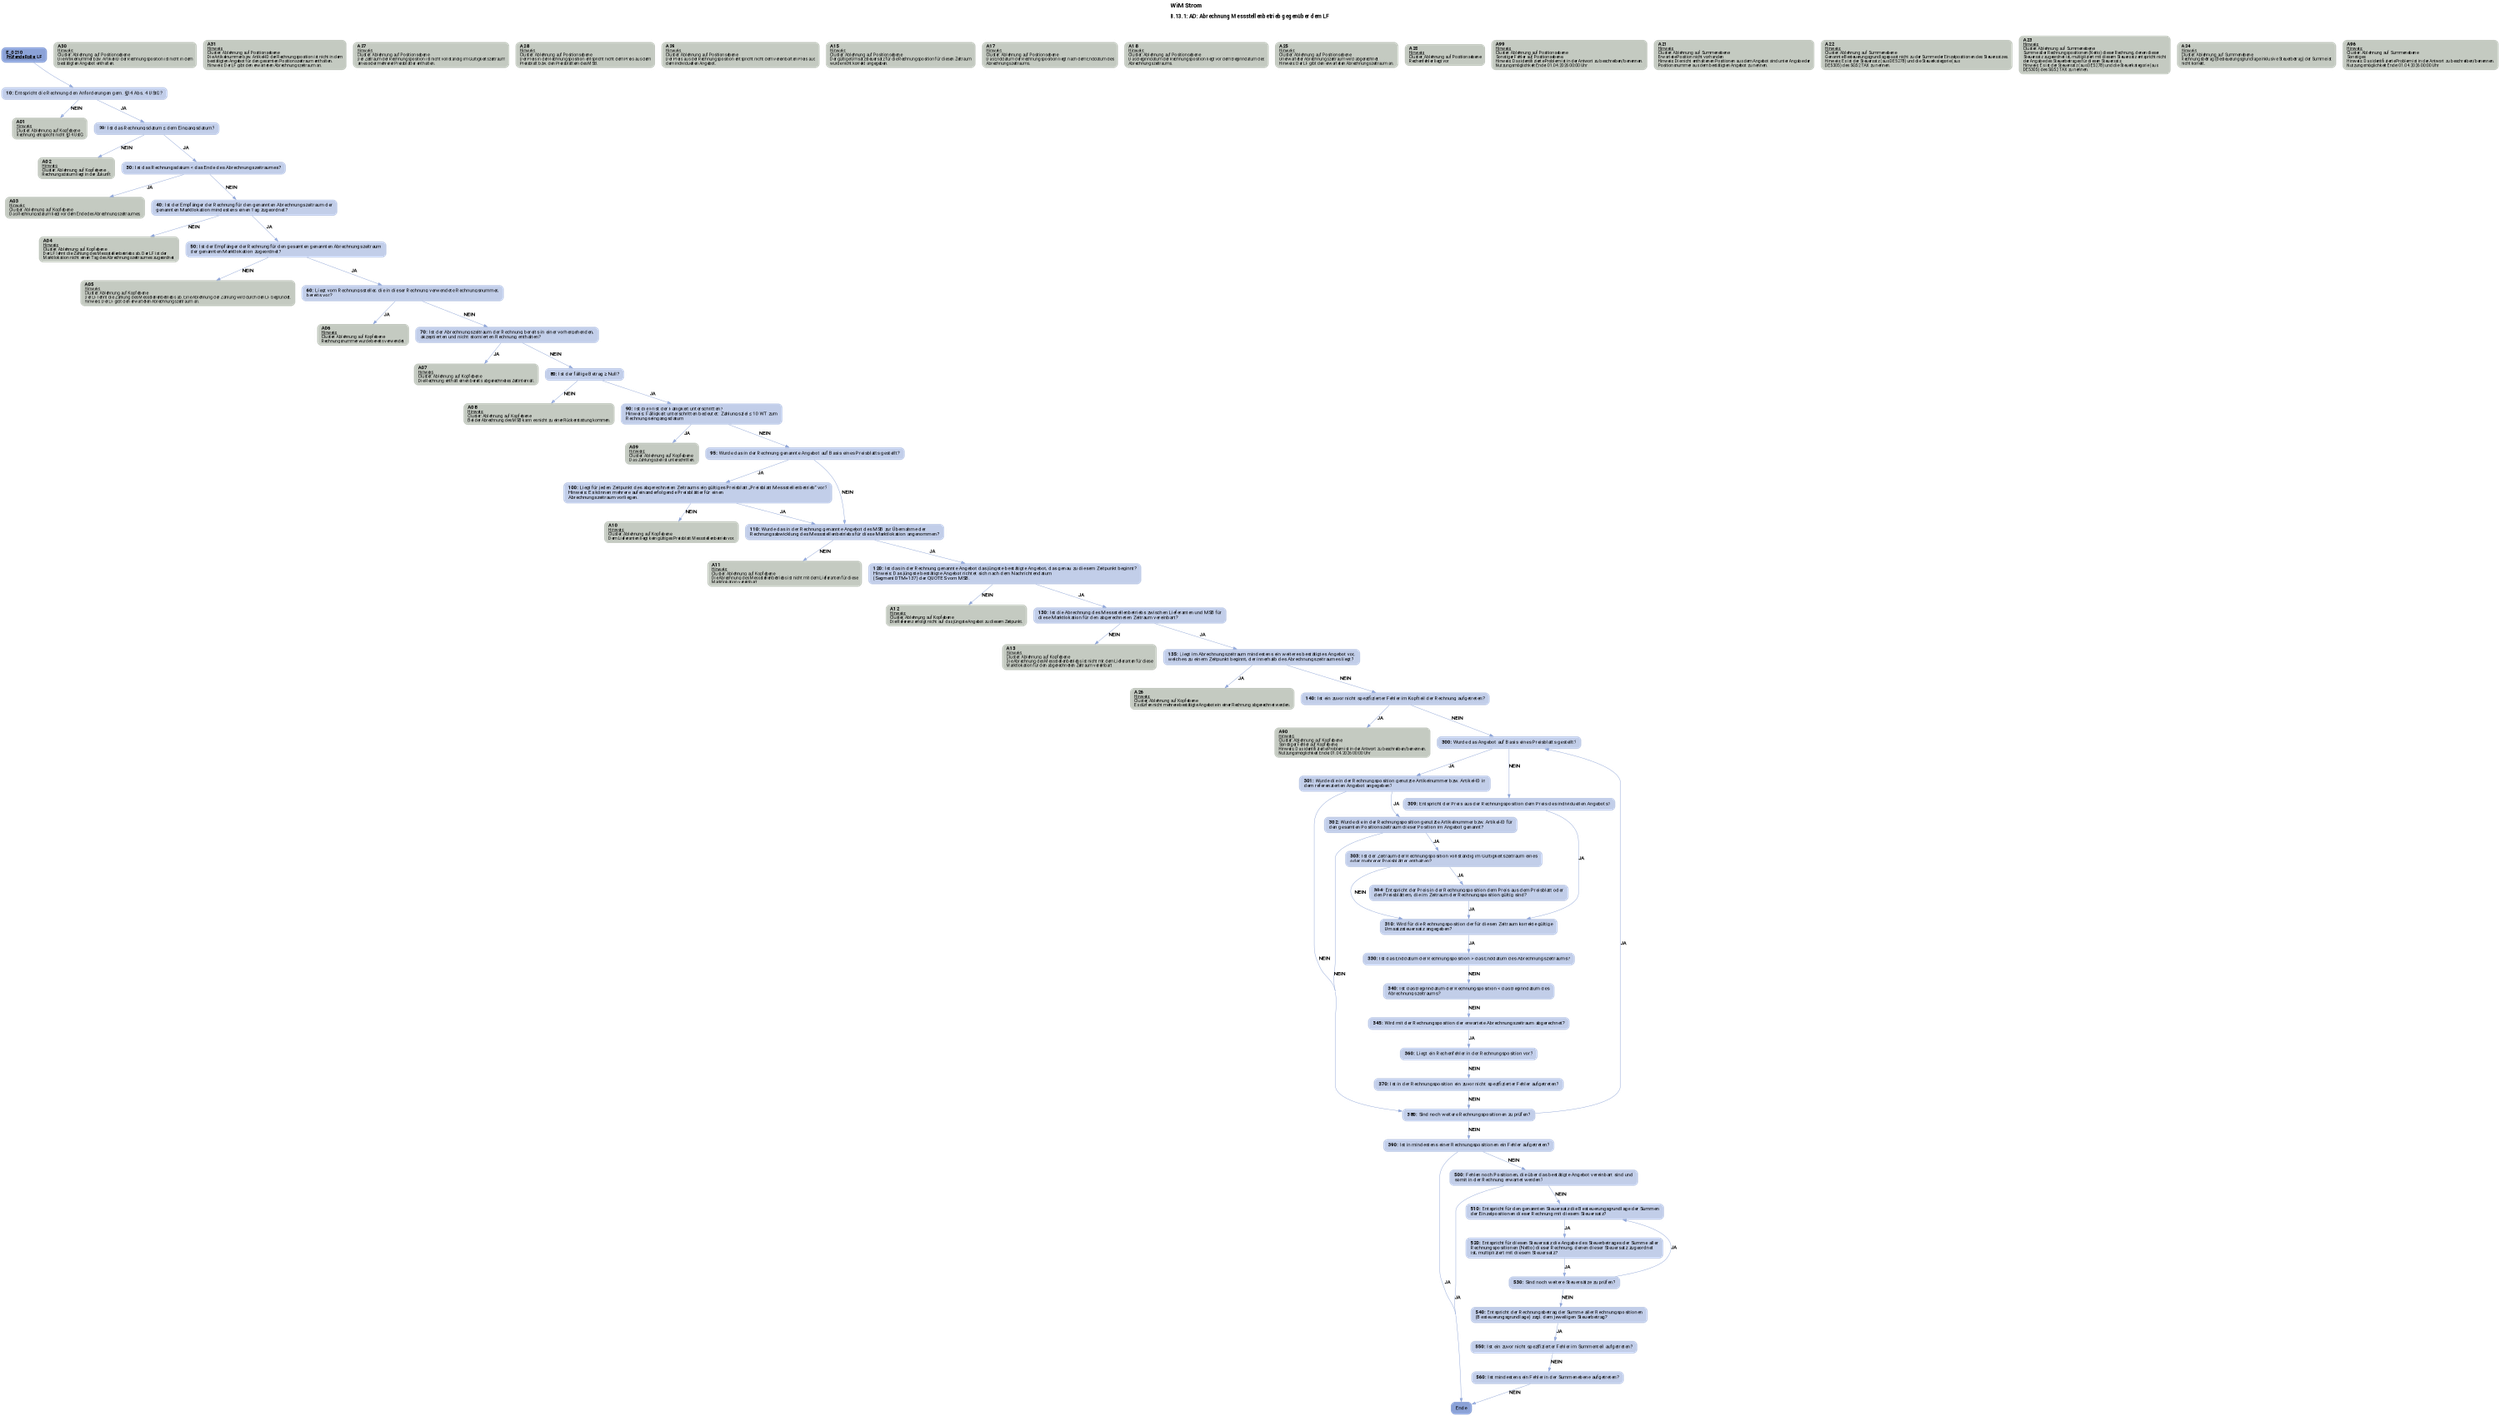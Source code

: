 digraph D {
    labelloc="t";
    label=<<B><FONT POINT-SIZE="18">WiM Strom</FONT></B><BR align="left"/><BR/><B><FONT POINT-SIZE="16">8.13.1: AD: Abrechnung Messstellenbetrieb gegenüber dem LF</FONT></B><BR align="left"/><BR/><BR/><BR/>>;
    ratio="compress";
    concentrate=true;
    pack=true;
    rankdir=TB;
    packmode="array";
    size="20,20";
    "Start" [margin="0.2,0.12", shape=box, style="filled,rounded", penwidth=0.0, fillcolor="#8ba2d7", label=<<B>E_0210</B><BR align="left"/><FONT point-size="12"><B><U>Prüfende Rolle:</U> LF</B></FONT><BR align="center"/>>, fontname="Roboto, sans-serif"];
    "10" [margin="0.2,0.12", shape=box, style="filled,rounded", penwidth=0.0, fillcolor="#c2cee9", label=<<B>10: </B>Entspricht die Rechnung den Anforderungen gem. §14 Abs. 4 UStG?<BR align="left"/>>, fontname="Roboto, sans-serif"];
    "A01" [margin="0.17,0.08", shape=box, style="filled,rounded", penwidth=0.0, fillcolor="#c4cac1", label=<<B>A01</B><BR align="left"/><FONT point-size="12"><U>Hinweis:</U><BR align="left"/>Cluster: Ablehnung auf Kopfebene<BR align="left"/>Rechnung entspricht nicht §14 UstG<BR align="left"/></FONT>>, fontname="Roboto, sans-serif"];
    "20" [margin="0.2,0.12", shape=box, style="filled,rounded", penwidth=0.0, fillcolor="#c2cee9", label=<<B>20: </B>Ist das Rechnungsdatum ≤ dem Eingangsdatum?<BR align="left"/>>, fontname="Roboto, sans-serif"];
    "A02" [margin="0.17,0.08", shape=box, style="filled,rounded", penwidth=0.0, fillcolor="#c4cac1", label=<<B>A02</B><BR align="left"/><FONT point-size="12"><U>Hinweis:</U><BR align="left"/>Cluster: Ablehnung auf Kopfebene<BR align="left"/>Rechnungsdatum liegt in der Zukunft<BR align="left"/></FONT>>, fontname="Roboto, sans-serif"];
    "30" [margin="0.2,0.12", shape=box, style="filled,rounded", penwidth=0.0, fillcolor="#c2cee9", label=<<B>30: </B>Ist das Rechnungsdatum &lt; das Ende des Abrechnungszeitraumes?<BR align="left"/>>, fontname="Roboto, sans-serif"];
    "A03" [margin="0.17,0.08", shape=box, style="filled,rounded", penwidth=0.0, fillcolor="#c4cac1", label=<<B>A03</B><BR align="left"/><FONT point-size="12"><U>Hinweis:</U><BR align="left"/>Cluster: Ablehnung auf Kopfebene<BR align="left"/>Das Rechnungsdatum liegt vor dem Ende des Abrechnungszeitraumes.<BR align="left"/></FONT>>, fontname="Roboto, sans-serif"];
    "40" [margin="0.2,0.12", shape=box, style="filled,rounded", penwidth=0.0, fillcolor="#c2cee9", label=<<B>40: </B>Ist der Empfänger der Rechnung für den genannten Abrechnungszeitraum der<BR align="left"/>genannten Marktlokation mindestens einen Tag zugeordnet?<BR align="left"/>>, fontname="Roboto, sans-serif"];
    "A04" [margin="0.17,0.08", shape=box, style="filled,rounded", penwidth=0.0, fillcolor="#c4cac1", label=<<B>A04</B><BR align="left"/><FONT point-size="12"><U>Hinweis:</U><BR align="left"/>Cluster: Ablehnung auf Kopfebene<BR align="left"/>Der LF lehnt die Zahlung des Messstellenbetriebs ab. Der LF ist der<BR align="left"/>Marktlokation nicht einen Tag des Abrechnungszeitraumes zugeordnet.<BR align="left"/></FONT>>, fontname="Roboto, sans-serif"];
    "50" [margin="0.2,0.12", shape=box, style="filled,rounded", penwidth=0.0, fillcolor="#c2cee9", label=<<B>50: </B>Ist der Empfänger der Rechnung für den gesamten genannten Abrechnungszeitraum<BR align="left"/>der genannten Marktlokation zugeordnet?<BR align="left"/>>, fontname="Roboto, sans-serif"];
    "A05" [margin="0.17,0.08", shape=box, style="filled,rounded", penwidth=0.0, fillcolor="#c4cac1", label=<<B>A05</B><BR align="left"/><FONT point-size="12"><U>Hinweis:</U><BR align="left"/>Cluster: Ablehnung auf Kopfebene<BR align="left"/>Der LF lehnt die Zahlung des Messstellenbetriebs ab. Eine Ablehnung der Zahlung wird durch den LF begründet.<BR align="left"/>Hinweis: Der LF gibt den erwarteten Abrechnungszeitraum an.<BR align="left"/></FONT>>, fontname="Roboto, sans-serif"];
    "60" [margin="0.2,0.12", shape=box, style="filled,rounded", penwidth=0.0, fillcolor="#c2cee9", label=<<B>60: </B>Liegt vom Rechnungssteller, die in dieser Rechnung verwendete Rechnungsnummer,<BR align="left"/>bereits vor?<BR align="left"/>>, fontname="Roboto, sans-serif"];
    "A06" [margin="0.17,0.08", shape=box, style="filled,rounded", penwidth=0.0, fillcolor="#c4cac1", label=<<B>A06</B><BR align="left"/><FONT point-size="12"><U>Hinweis:</U><BR align="left"/>Cluster: Ablehnung auf Kopfebene<BR align="left"/>Rechnungsnummer wurde bereits verwendet.<BR align="left"/></FONT>>, fontname="Roboto, sans-serif"];
    "70" [margin="0.2,0.12", shape=box, style="filled,rounded", penwidth=0.0, fillcolor="#c2cee9", label=<<B>70: </B>Ist der Abrechnungszeitraum der Rechnung bereits in einer vorhergehenden,<BR align="left"/>akzeptierten und nicht stornierten Rechnung enthalten?<BR align="left"/>>, fontname="Roboto, sans-serif"];
    "A07" [margin="0.17,0.08", shape=box, style="filled,rounded", penwidth=0.0, fillcolor="#c4cac1", label=<<B>A07</B><BR align="left"/><FONT point-size="12"><U>Hinweis:</U><BR align="left"/>Cluster: Ablehnung auf Kopfebene<BR align="left"/>Die Rechnung enthält einen bereits abgerechnetes Zeitintervall.<BR align="left"/></FONT>>, fontname="Roboto, sans-serif"];
    "80" [margin="0.2,0.12", shape=box, style="filled,rounded", penwidth=0.0, fillcolor="#c2cee9", label=<<B>80: </B>Ist der fällige Betrag ≥ Null?<BR align="left"/>>, fontname="Roboto, sans-serif"];
    "A08" [margin="0.17,0.08", shape=box, style="filled,rounded", penwidth=0.0, fillcolor="#c4cac1", label=<<B>A08</B><BR align="left"/><FONT point-size="12"><U>Hinweis:</U><BR align="left"/>Cluster: Ablehnung auf Kopfebene<BR align="left"/>Bei der Abrechnung des MSB kann es nicht zu einer Rückerstattung kommen.<BR align="left"/></FONT>>, fontname="Roboto, sans-serif"];
    "90" [margin="0.2,0.12", shape=box, style="filled,rounded", penwidth=0.0, fillcolor="#c2cee9", label=<<B>90: </B>Ist die Frist der Fälligkeit unterschritten?<BR align="left"/>Hinweis: Fälligkeit unterschritten bedeutet: Zahlungsziel ≤ 10 WT zum<BR align="left"/>Rechnungseingangsdatum<BR align="left"/>>, fontname="Roboto, sans-serif"];
    "A09" [margin="0.17,0.08", shape=box, style="filled,rounded", penwidth=0.0, fillcolor="#c4cac1", label=<<B>A09</B><BR align="left"/><FONT point-size="12"><U>Hinweis:</U><BR align="left"/>Cluster: Ablehnung auf Kopfebene<BR align="left"/>Das Zahlungsziel ist unterschritten.<BR align="left"/></FONT>>, fontname="Roboto, sans-serif"];
    "95" [margin="0.2,0.12", shape=box, style="filled,rounded", penwidth=0.0, fillcolor="#c2cee9", label=<<B>95: </B>Wurde das in der Rechnung genannte Angebot auf Basis eines Preisblatts gestellt?<BR align="left"/>>, fontname="Roboto, sans-serif"];
    "100" [margin="0.2,0.12", shape=box, style="filled,rounded", penwidth=0.0, fillcolor="#c2cee9", label=<<B>100: </B>Liegt für jeden Zeitpunkt des abgerechneten Zeitraums ein gültiges Preisblatt „Preisblatt Messstellenbetrieb“ vor?<BR align="left"/>Hinweis: Es können mehrere aufeinanderfolgende Preisblätter für einen<BR align="left"/>Abrechnungszeitraum vorliegen.<BR align="left"/>>, fontname="Roboto, sans-serif"];
    "A10" [margin="0.17,0.08", shape=box, style="filled,rounded", penwidth=0.0, fillcolor="#c4cac1", label=<<B>A10</B><BR align="left"/><FONT point-size="12"><U>Hinweis:</U><BR align="left"/>Cluster: Ablehnung auf Kopfebene<BR align="left"/>Dem Lieferanten liegt kein gültiges Preisblatt Messstellenbetrieb vor.<BR align="left"/></FONT>>, fontname="Roboto, sans-serif"];
    "110" [margin="0.2,0.12", shape=box, style="filled,rounded", penwidth=0.0, fillcolor="#c2cee9", label=<<B>110: </B>Wurde das in der Rechnung genannte Angebot des MSB zur Übernahme der<BR align="left"/>Rechnungsabwicklung des Messstellenbetriebs für diese Marktlokation angenommen?<BR align="left"/>>, fontname="Roboto, sans-serif"];
    "A11" [margin="0.17,0.08", shape=box, style="filled,rounded", penwidth=0.0, fillcolor="#c4cac1", label=<<B>A11</B><BR align="left"/><FONT point-size="12"><U>Hinweis:</U><BR align="left"/>Cluster: Ablehnung auf Kopfebene<BR align="left"/>Die Abrechnung des Messstellenbetriebs ist nicht mit dem Lieferanten für diese<BR align="left"/>Marktlokation vereinbart.<BR align="left"/></FONT>>, fontname="Roboto, sans-serif"];
    "120" [margin="0.2,0.12", shape=box, style="filled,rounded", penwidth=0.0, fillcolor="#c2cee9", label=<<B>120: </B>Ist das in der Rechnung genannte Angebot das jüngste bestätigte Angebot, das genau zu diesem Zeitpunkt beginnt?<BR align="left"/>Hinweis: Das jüngste bestätigte Angebot richtet sich nach dem Nachrichtendatum<BR align="left"/>(Segment DTM+137) der QUOTES vom MSB.<BR align="left"/>>, fontname="Roboto, sans-serif"];
    "A12" [margin="0.17,0.08", shape=box, style="filled,rounded", penwidth=0.0, fillcolor="#c4cac1", label=<<B>A12</B><BR align="left"/><FONT point-size="12"><U>Hinweis:</U><BR align="left"/>Cluster: Ablehnung auf Kopfebene<BR align="left"/>Die Referenz erfolgt nicht auf das jüngste Angebot zu diesem Zeitpunkt.<BR align="left"/></FONT>>, fontname="Roboto, sans-serif"];
    "130" [margin="0.2,0.12", shape=box, style="filled,rounded", penwidth=0.0, fillcolor="#c2cee9", label=<<B>130: </B>Ist die Abrechnung des Messstellenbetriebs zwischen Lieferanten und MSB für<BR align="left"/>diese Marktlokation für den abgerechneten Zeitraum vereinbart?<BR align="left"/>>, fontname="Roboto, sans-serif"];
    "A13" [margin="0.17,0.08", shape=box, style="filled,rounded", penwidth=0.0, fillcolor="#c4cac1", label=<<B>A13</B><BR align="left"/><FONT point-size="12"><U>Hinweis:</U><BR align="left"/>Cluster: Ablehnung auf Kopfebene<BR align="left"/>Die Abrechnung des Messstellenbetriebs ist nicht mit dem Lieferanten für diese<BR align="left"/>Marktlokation für den abgerechneten Zeitraum vereinbart.<BR align="left"/></FONT>>, fontname="Roboto, sans-serif"];
    "135" [margin="0.2,0.12", shape=box, style="filled,rounded", penwidth=0.0, fillcolor="#c2cee9", label=<<B>135: </B>Liegt im Abrechnungszeitraum mindestens ein weiteres bestätigtes Angebot vor,<BR align="left"/>welches zu einem Zeitpunkt beginnt, der innerhalb des Abrechnungszeitraumes liegt?<BR align="left"/>>, fontname="Roboto, sans-serif"];
    "A26" [margin="0.17,0.08", shape=box, style="filled,rounded", penwidth=0.0, fillcolor="#c4cac1", label=<<B>A26</B><BR align="left"/><FONT point-size="12"><U>Hinweis:</U><BR align="left"/>Cluster: Ablehnung auf Kopfebene<BR align="left"/>Es dürfen nicht mehrere bestätigte Angebote in einer Rechnung abgerechnet werden.<BR align="left"/></FONT>>, fontname="Roboto, sans-serif"];
    "140" [margin="0.2,0.12", shape=box, style="filled,rounded", penwidth=0.0, fillcolor="#c2cee9", label=<<B>140: </B>Ist ein zuvor nicht spezifizierter Fehler im Kopfteil der Rechnung aufgetreten?<BR align="left"/>>, fontname="Roboto, sans-serif"];
    "A90" [margin="0.17,0.08", shape=box, style="filled,rounded", penwidth=0.0, fillcolor="#c4cac1", label=<<B>A90</B><BR align="left"/><FONT point-size="12"><U>Hinweis:</U><BR align="left"/>Cluster: Ablehnung auf Kopfebene<BR align="left"/>Sonstiger Fehler auf Kopfebene.<BR align="left"/>Hinweis: Das identifizierte Problem ist in der Antwort zu beschreiben/benennen.<BR align="left"/>Nutzungsmöglichkeit Ende: 01.04.2026 00:00 Uhr<BR align="left"/></FONT>>, fontname="Roboto, sans-serif"];
    "300" [margin="0.2,0.12", shape=box, style="filled,rounded", penwidth=0.0, fillcolor="#c2cee9", label=<<B>300: </B>Wurde das Angebot auf Basis eines Preisblatts gestellt?<BR align="left"/>>, fontname="Roboto, sans-serif"];
    "301" [margin="0.2,0.12", shape=box, style="filled,rounded", penwidth=0.0, fillcolor="#c2cee9", label=<<B>301: </B>Wurde die in der Rechnungsposition genutzte Artikelnummer bzw. Artikel-ID in<BR align="left"/>dem referenzierten Angebot angegeben?<BR align="left"/>>, fontname="Roboto, sans-serif"];
    "A30" [margin="0.17,0.08", shape=box, style="filled,rounded", penwidth=0.0, fillcolor="#c4cac1", label=<<B>A30</B><BR align="left"/><FONT point-size="12"><U>Hinweis:</U><BR align="left"/>Cluster: Ablehnung auf Positionsebene<BR align="left"/>Die Artikelnummer bzw. Artikel-ID der Rechnungsposition ist nicht in dem<BR align="left"/>bestätigten Angebot enthalten.<BR align="left"/></FONT>>, fontname="Roboto, sans-serif"];
    "302" [margin="0.2,0.12", shape=box, style="filled,rounded", penwidth=0.0, fillcolor="#c2cee9", label=<<B>302: </B>Wurde die in der Rechnungsposition genutzte Artikelnummer bzw. Artikel-ID für<BR align="left"/>den gesamten Positionszeitraum dieser Position im Angebot genannt?<BR align="left"/>>, fontname="Roboto, sans-serif"];
    "A31" [margin="0.17,0.08", shape=box, style="filled,rounded", penwidth=0.0, fillcolor="#c4cac1", label=<<B>A31</B><BR align="left"/><FONT point-size="12"><U>Hinweis:</U><BR align="left"/>Cluster: Ablehnung auf Positionsebene<BR align="left"/>Die Artikelnummer bzw. Artikel-ID der Rechnungsposition ist nicht in dem<BR align="left"/>bestätigten Angebot für den gesamten Positionszeitraum enthalten.<BR align="left"/>Hinweis: Der LF gibt den erwarteten Abrechnungszeitraum an.<BR align="left"/></FONT>>, fontname="Roboto, sans-serif"];
    "303" [margin="0.2,0.12", shape=box, style="filled,rounded", penwidth=0.0, fillcolor="#c2cee9", label=<<B>303: </B>Ist der Zeitraum der Rechnungsposition vollständig im Gültigkeitszeitraum eines<BR align="left"/>oder mehrerer Preisblätter enthalten?<BR align="left"/>>, fontname="Roboto, sans-serif"];
    "A27" [margin="0.17,0.08", shape=box, style="filled,rounded", penwidth=0.0, fillcolor="#c4cac1", label=<<B>A27</B><BR align="left"/><FONT point-size="12"><U>Hinweis:</U><BR align="left"/>Cluster: Ablehnung auf Positionsebene<BR align="left"/>Der Zeitraum der Rechnungsposition ist nicht vollständig im Gültigkeitszeitraum<BR align="left"/>eines oder mehrerer Preisblätter enthalten.<BR align="left"/></FONT>>, fontname="Roboto, sans-serif"];
    "304" [margin="0.2,0.12", shape=box, style="filled,rounded", penwidth=0.0, fillcolor="#c2cee9", label=<<B>304: </B>Entspricht der Preis in der Rechnungsposition dem Preis aus dem Preisblatt oder<BR align="left"/>den Preisblättern, die im Zeitraum der Rechnungsposition gültig sind?<BR align="left"/>>, fontname="Roboto, sans-serif"];
    "A28" [margin="0.17,0.08", shape=box, style="filled,rounded", penwidth=0.0, fillcolor="#c4cac1", label=<<B>A28</B><BR align="left"/><FONT point-size="12"><U>Hinweis:</U><BR align="left"/>Cluster: Ablehnung auf Positionsebene<BR align="left"/>Der Preis in der Rechnungsposition entspricht nicht dem Preis aus dem<BR align="left"/>Preisblatt bzw. den Preisblättern des MSB.<BR align="left"/></FONT>>, fontname="Roboto, sans-serif"];
    "309" [margin="0.2,0.12", shape=box, style="filled,rounded", penwidth=0.0, fillcolor="#c2cee9", label=<<B>309: </B>Entspricht der Preis aus der Rechnungsposition dem Preis des individuellen Angebots?<BR align="left"/>>, fontname="Roboto, sans-serif"];
    "A29" [margin="0.17,0.08", shape=box, style="filled,rounded", penwidth=0.0, fillcolor="#c4cac1", label=<<B>A29</B><BR align="left"/><FONT point-size="12"><U>Hinweis:</U><BR align="left"/>Cluster: Ablehnung auf Positionsebene<BR align="left"/>Der Preis aus der Rechnungsposition entspricht nicht dem vereinbarten Preis aus<BR align="left"/>dem individuellen Angebot.<BR align="left"/></FONT>>, fontname="Roboto, sans-serif"];
    "310" [margin="0.2,0.12", shape=box, style="filled,rounded", penwidth=0.0, fillcolor="#c2cee9", label=<<B>310: </B>Wird für die Rechnungsposition der für diesen Zeitraum korrekte gültige<BR align="left"/>Umsatzsteuersatz angegeben?<BR align="left"/>>, fontname="Roboto, sans-serif"];
    "A15" [margin="0.17,0.08", shape=box, style="filled,rounded", penwidth=0.0, fillcolor="#c4cac1", label=<<B>A15</B><BR align="left"/><FONT point-size="12"><U>Hinweis:</U><BR align="left"/>Cluster: Ablehnung auf Positionsebene<BR align="left"/>Der gültige Umsatzsteuersatz für die Rechnungsposition für diesen Zeitraum<BR align="left"/>wurde nicht korrekt angegeben.<BR align="left"/></FONT>>, fontname="Roboto, sans-serif"];
    "330" [margin="0.2,0.12", shape=box, style="filled,rounded", penwidth=0.0, fillcolor="#c2cee9", label=<<B>330: </B>Ist das Enddatum der Rechnungsposition &gt; das Enddatum des Abrechnungszeitraums?<BR align="left"/>>, fontname="Roboto, sans-serif"];
    "A17" [margin="0.17,0.08", shape=box, style="filled,rounded", penwidth=0.0, fillcolor="#c4cac1", label=<<B>A17</B><BR align="left"/><FONT point-size="12"><U>Hinweis:</U><BR align="left"/>Cluster: Ablehnung auf Positionsebene<BR align="left"/>Das Enddatum der Rechnungsposition liegt nach dem Enddatum des<BR align="left"/>Abrechnungszeitraums.<BR align="left"/></FONT>>, fontname="Roboto, sans-serif"];
    "340" [margin="0.2,0.12", shape=box, style="filled,rounded", penwidth=0.0, fillcolor="#c2cee9", label=<<B>340: </B>Ist das Beginndatum der Rechnungsposition &lt; das Beginndatum des<BR align="left"/>Abrechnungszeitraums?<BR align="left"/>>, fontname="Roboto, sans-serif"];
    "A18" [margin="0.17,0.08", shape=box, style="filled,rounded", penwidth=0.0, fillcolor="#c4cac1", label=<<B>A18</B><BR align="left"/><FONT point-size="12"><U>Hinweis:</U><BR align="left"/>Cluster: Ablehnung auf Positionsebene<BR align="left"/>Das Beginndatum der Rechnungsposition liegt vor dem Beginndatum des<BR align="left"/>Abrechnungszeitraums.<BR align="left"/></FONT>>, fontname="Roboto, sans-serif"];
    "345" [margin="0.2,0.12", shape=box, style="filled,rounded", penwidth=0.0, fillcolor="#c2cee9", label=<<B>345: </B>Wird mit der Rechnungsposition der erwartete Abrechnungszeitraum abgerechnet?<BR align="left"/>>, fontname="Roboto, sans-serif"];
    "A25" [margin="0.17,0.08", shape=box, style="filled,rounded", penwidth=0.0, fillcolor="#c4cac1", label=<<B>A25</B><BR align="left"/><FONT point-size="12"><U>Hinweis:</U><BR align="left"/>Cluster: Ablehnung auf Positionsebene<BR align="left"/>Unerwarteter Abrechnungszeitraum wird abgerechnet.<BR align="left"/>Hinweis: Der LF gibt den erwarteten Abrechnungszeitraum an.<BR align="left"/></FONT>>, fontname="Roboto, sans-serif"];
    "360" [margin="0.2,0.12", shape=box, style="filled,rounded", penwidth=0.0, fillcolor="#c2cee9", label=<<B>360: </B>Liegt ein Rechenfehler in der Rechnungsposition vor?<BR align="left"/>>, fontname="Roboto, sans-serif"];
    "A20" [margin="0.17,0.08", shape=box, style="filled,rounded", penwidth=0.0, fillcolor="#c4cac1", label=<<B>A20</B><BR align="left"/><FONT point-size="12"><U>Hinweis:</U><BR align="left"/>Cluster: Ablehnung auf Positionsebene<BR align="left"/>Rechenfehler liegt vor<BR align="left"/></FONT>>, fontname="Roboto, sans-serif"];
    "370" [margin="0.2,0.12", shape=box, style="filled,rounded", penwidth=0.0, fillcolor="#c2cee9", label=<<B>370: </B>Ist in der Rechnungsposition ein zuvor nicht spezifizierter Fehler aufgetreten?<BR align="left"/>>, fontname="Roboto, sans-serif"];
    "A99" [margin="0.17,0.08", shape=box, style="filled,rounded", penwidth=0.0, fillcolor="#c4cac1", label=<<B>A99</B><BR align="left"/><FONT point-size="12"><U>Hinweis:</U><BR align="left"/>Cluster: Ablehnung auf Positionsebene<BR align="left"/>Sonstiger Fehler auf Positionsebene.<BR align="left"/>Hinweis: Das identifizierte Problem ist in der Antwort zu beschreiben/benennen.<BR align="left"/>Nutzungsmöglichkeit Ende: 01.04.2026 00:00 Uhr<BR align="left"/></FONT>>, fontname="Roboto, sans-serif"];
    "380" [margin="0.2,0.12", shape=box, style="filled,rounded", penwidth=0.0, fillcolor="#c2cee9", label=<<B>380: </B>Sind noch weitere Rechnungspositionen zu prüfen?<BR align="left"/>>, fontname="Roboto, sans-serif"];
    "390" [margin="0.2,0.12", shape=box, style="filled,rounded", penwidth=0.0, fillcolor="#c2cee9", label=<<B>390: </B>Ist in mindestens einer Rechnungspositionen ein Fehler aufgetreten?<BR align="left"/>>, fontname="Roboto, sans-serif"];
    "Ende" [margin="0.2,0.12", shape=box, style="filled,rounded", penwidth=0.0, fillcolor="#8ba2d7", label="Ende", fontname="Roboto, sans-serif"];
    "500" [margin="0.2,0.12", shape=box, style="filled,rounded", penwidth=0.0, fillcolor="#c2cee9", label=<<B>500: </B>Fehlen noch Positionen, die über das bestätigte Angebot vereinbart sind und<BR align="left"/>somit in der Rechnung erwartet werden?<BR align="left"/>>, fontname="Roboto, sans-serif"];
    "A21" [margin="0.17,0.08", shape=box, style="filled,rounded", penwidth=0.0, fillcolor="#c4cac1", label=<<B>A21</B><BR align="left"/><FONT point-size="12"><U>Hinweis:</U><BR align="left"/>Cluster: Ablehnung auf Summenebene<BR align="left"/>Erwartete Position nicht vorhanden<BR align="left"/>Hinweis: Die nicht enthaltenen Positionen aus dem Angebot sind unter Angabe der<BR align="left"/>Positionsnummer aus dem bestätigten Angebot zu nennen.<BR align="left"/></FONT>>, fontname="Roboto, sans-serif"];
    "510" [margin="0.2,0.12", shape=box, style="filled,rounded", penwidth=0.0, fillcolor="#c2cee9", label=<<B>510: </B>Entspricht für den genannten Steuersatz die Besteuerungsgrundlage der Summen<BR align="left"/>der Einzelpositionen dieser Rechnung mit diesem Steuersatz?<BR align="left"/>>, fontname="Roboto, sans-serif"];
    "A22" [margin="0.17,0.08", shape=box, style="filled,rounded", penwidth=0.0, fillcolor="#c4cac1", label=<<B>A22</B><BR align="left"/><FONT point-size="12"><U>Hinweis:</U><BR align="left"/>Cluster: Ablehnung auf Summenebene<BR align="left"/>Genannte Besteuerungsgrundlagepasst nicht zu der Summe der Einzelpositionen des Steuersatzes.<BR align="left"/>Hinweis: Es ist der Steuersatz (aus DE5278) und die Steuerkategorie (aus<BR align="left"/>DE5305) des SG52 TAX zu nennen.<BR align="left"/></FONT>>, fontname="Roboto, sans-serif"];
    "520" [margin="0.2,0.12", shape=box, style="filled,rounded", penwidth=0.0, fillcolor="#c2cee9", label=<<B>520: </B>Entspricht für diesen Steuersatz die Angabe des Steuerbetrages der Summe aller<BR align="left"/>Rechnungspositionen (Netto) dieser Rechnung, denen dieser Steuersatz zugeordnet<BR align="left"/>ist, multipliziert mit diesem Steuersatz?<BR align="left"/>>, fontname="Roboto, sans-serif"];
    "A23" [margin="0.17,0.08", shape=box, style="filled,rounded", penwidth=0.0, fillcolor="#c4cac1", label=<<B>A23</B><BR align="left"/><FONT point-size="12"><U>Hinweis:</U><BR align="left"/>Cluster: Ablehnung auf Summenebene<BR align="left"/>Summe aller Rechnungspositionen (Netto) dieser Rechnung, denen dieser<BR align="left"/>Steuersatz zugeordnet ist, multipliziert mit diesem Steuersatz entspricht nicht<BR align="left"/>der Angabe des Steuerbetrages für diesen Steuersatz.<BR align="left"/>Hinweis: Es ist der Steuersatz (aus DE5278) und die Steuerkategorie (aus<BR align="left"/>DE5305) des SG52 TAX zu nennen.<BR align="left"/></FONT>>, fontname="Roboto, sans-serif"];
    "530" [margin="0.2,0.12", shape=box, style="filled,rounded", penwidth=0.0, fillcolor="#c2cee9", label=<<B>530: </B>Sind noch weitere Steuersätze zu prüfen?<BR align="left"/>>, fontname="Roboto, sans-serif"];
    "540" [margin="0.2,0.12", shape=box, style="filled,rounded", penwidth=0.0, fillcolor="#c2cee9", label=<<B>540: </B>Entspricht der Rechnungsbetrag der Summe aller Rechnungspositionen<BR align="left"/>(Besteuerungsgrundlage) zzgl. dem jeweiligen Steuerbetrag?<BR align="left"/>>, fontname="Roboto, sans-serif"];
    "A24" [margin="0.17,0.08", shape=box, style="filled,rounded", penwidth=0.0, fillcolor="#c4cac1", label=<<B>A24</B><BR align="left"/><FONT point-size="12"><U>Hinweis:</U><BR align="left"/>Cluster: Ablehnung auf Summenebene<BR align="left"/>Rechnungsbetrag (Besteuerungsgrundlage inklusive Steuerbetrag) der Summe ist<BR align="left"/>nicht korrekt.<BR align="left"/></FONT>>, fontname="Roboto, sans-serif"];
    "550" [margin="0.2,0.12", shape=box, style="filled,rounded", penwidth=0.0, fillcolor="#c2cee9", label=<<B>550: </B>Ist ein zuvor nicht spezifizierter Fehler im Summenteil aufgetreten?<BR align="left"/>>, fontname="Roboto, sans-serif"];
    "A96" [margin="0.17,0.08", shape=box, style="filled,rounded", penwidth=0.0, fillcolor="#c4cac1", label=<<B>A96</B><BR align="left"/><FONT point-size="12"><U>Hinweis:</U><BR align="left"/>Cluster: Ablehnung auf Summenebene<BR align="left"/>Sonstiges<BR align="left"/>Hinweis: Das identifizierte Problem ist in der Antwort zu beschreiben/benennen.<BR align="left"/>Nutzungsmöglichkeit Ende: 01.04.2026 00:00 Uhr<BR align="left"/></FONT>>, fontname="Roboto, sans-serif"];
    "560" [margin="0.2,0.12", shape=box, style="filled,rounded", penwidth=0.0, fillcolor="#c2cee9", label=<<B>560: </B>Ist mindestens ein Fehler in der Summenebene aufgetreten?<BR align="left"/>>, fontname="Roboto, sans-serif"];

    "Start" -> "10" [color="#88a0d6"];
    "10" -> "A01" [label=<<B>NEIN</B>>, color="#88a0d6", fontname="Roboto, sans-serif"];
    "10" -> "20" [label=<<B>JA</B>>, color="#88a0d6", fontname="Roboto, sans-serif"];
    "20" -> "A02" [label=<<B>NEIN</B>>, color="#88a0d6", fontname="Roboto, sans-serif"];
    "20" -> "30" [label=<<B>JA</B>>, color="#88a0d6", fontname="Roboto, sans-serif"];
    "30" -> "A03" [label=<<B>JA</B>>, color="#88a0d6", fontname="Roboto, sans-serif"];
    "30" -> "40" [label=<<B>NEIN</B>>, color="#88a0d6", fontname="Roboto, sans-serif"];
    "40" -> "A04" [label=<<B>NEIN</B>>, color="#88a0d6", fontname="Roboto, sans-serif"];
    "40" -> "50" [label=<<B>JA</B>>, color="#88a0d6", fontname="Roboto, sans-serif"];
    "50" -> "A05" [label=<<B>NEIN</B>>, color="#88a0d6", fontname="Roboto, sans-serif"];
    "50" -> "60" [label=<<B>JA</B>>, color="#88a0d6", fontname="Roboto, sans-serif"];
    "60" -> "A06" [label=<<B>JA</B>>, color="#88a0d6", fontname="Roboto, sans-serif"];
    "60" -> "70" [label=<<B>NEIN</B>>, color="#88a0d6", fontname="Roboto, sans-serif"];
    "70" -> "A07" [label=<<B>JA</B>>, color="#88a0d6", fontname="Roboto, sans-serif"];
    "70" -> "80" [label=<<B>NEIN</B>>, color="#88a0d6", fontname="Roboto, sans-serif"];
    "80" -> "A08" [label=<<B>NEIN</B>>, color="#88a0d6", fontname="Roboto, sans-serif"];
    "80" -> "90" [label=<<B>JA</B>>, color="#88a0d6", fontname="Roboto, sans-serif"];
    "90" -> "A09" [label=<<B>JA</B>>, color="#88a0d6", fontname="Roboto, sans-serif"];
    "90" -> "95" [label=<<B>NEIN</B>>, color="#88a0d6", fontname="Roboto, sans-serif"];
    "95" -> "100" [label=<<B>JA</B>>, color="#88a0d6", fontname="Roboto, sans-serif"];
    "95" -> "110" [label=<<B>NEIN</B>>, color="#88a0d6", fontname="Roboto, sans-serif"];
    "100" -> "A10" [label=<<B>NEIN</B>>, color="#88a0d6", fontname="Roboto, sans-serif"];
    "100" -> "110" [label=<<B>JA</B>>, color="#88a0d6", fontname="Roboto, sans-serif"];
    "110" -> "A11" [label=<<B>NEIN</B>>, color="#88a0d6", fontname="Roboto, sans-serif"];
    "110" -> "120" [label=<<B>JA</B>>, color="#88a0d6", fontname="Roboto, sans-serif"];
    "120" -> "A12" [label=<<B>NEIN</B>>, color="#88a0d6", fontname="Roboto, sans-serif"];
    "120" -> "130" [label=<<B>JA</B>>, color="#88a0d6", fontname="Roboto, sans-serif"];
    "130" -> "A13" [label=<<B>NEIN</B>>, color="#88a0d6", fontname="Roboto, sans-serif"];
    "130" -> "135" [label=<<B>JA</B>>, color="#88a0d6", fontname="Roboto, sans-serif"];
    "135" -> "A26" [label=<<B>JA</B>>, color="#88a0d6", fontname="Roboto, sans-serif"];
    "135" -> "140" [label=<<B>NEIN</B>>, color="#88a0d6", fontname="Roboto, sans-serif"];
    "140" -> "A90" [label=<<B>JA</B>>, color="#88a0d6", fontname="Roboto, sans-serif"];
    "140" -> "300" [label=<<B>NEIN</B>>, color="#88a0d6", fontname="Roboto, sans-serif"];
    "300" -> "301" [label=<<B>JA</B>>, color="#88a0d6", fontname="Roboto, sans-serif"];
    "300" -> "309" [label=<<B>NEIN</B>>, color="#88a0d6", fontname="Roboto, sans-serif"];
    "301" -> "302" [label=<<B>JA</B>>, color="#88a0d6", fontname="Roboto, sans-serif"];
    "301" -> "380" [label=<<B>NEIN</B>>, color="#88a0d6", fontname="Roboto, sans-serif"];
    "302" -> "303" [label=<<B>JA</B>>, color="#88a0d6", fontname="Roboto, sans-serif"];
    "302" -> "380" [label=<<B>NEIN</B>>, color="#88a0d6", fontname="Roboto, sans-serif"];
    "303" -> "310" [label=<<B>NEIN</B>>, color="#88a0d6", fontname="Roboto, sans-serif"];
    "303" -> "304" [label=<<B>JA</B>>, color="#88a0d6", fontname="Roboto, sans-serif"];
    "304" -> "310" [label=<<B>JA</B>>, color="#88a0d6", fontname="Roboto, sans-serif"];
    "309" -> "310" [label=<<B>JA</B>>, color="#88a0d6", fontname="Roboto, sans-serif"];
    "310" -> "330" [label=<<B>JA</B>>, color="#88a0d6", fontname="Roboto, sans-serif"];
    "330" -> "340" [label=<<B>NEIN</B>>, color="#88a0d6", fontname="Roboto, sans-serif"];
    "340" -> "345" [label=<<B>NEIN</B>>, color="#88a0d6", fontname="Roboto, sans-serif"];
    "345" -> "360" [label=<<B>JA</B>>, color="#88a0d6", fontname="Roboto, sans-serif"];
    "360" -> "370" [label=<<B>NEIN</B>>, color="#88a0d6", fontname="Roboto, sans-serif"];
    "370" -> "380" [label=<<B>NEIN</B>>, color="#88a0d6", fontname="Roboto, sans-serif"];
    "380" -> "300" [label=<<B>JA</B>>, color="#88a0d6", fontname="Roboto, sans-serif"];
    "380" -> "390" [label=<<B>NEIN</B>>, color="#88a0d6", fontname="Roboto, sans-serif"];
    "390" -> "Ende" [label=<<B>JA</B>>, color="#88a0d6", fontname="Roboto, sans-serif"];
    "390" -> "500" [label=<<B>NEIN</B>>, color="#88a0d6", fontname="Roboto, sans-serif"];
    "500" -> "Ende" [label=<<B>JA</B>>, color="#88a0d6", fontname="Roboto, sans-serif"];
    "500" -> "510" [label=<<B>NEIN</B>>, color="#88a0d6", fontname="Roboto, sans-serif"];
    "510" -> "520" [label=<<B>JA</B>>, color="#88a0d6", fontname="Roboto, sans-serif"];
    "520" -> "530" [label=<<B>JA</B>>, color="#88a0d6", fontname="Roboto, sans-serif"];
    "530" -> "510" [label=<<B>JA</B>>, color="#88a0d6", fontname="Roboto, sans-serif"];
    "530" -> "540" [label=<<B>NEIN</B>>, color="#88a0d6", fontname="Roboto, sans-serif"];
    "540" -> "550" [label=<<B>JA</B>>, color="#88a0d6", fontname="Roboto, sans-serif"];
    "550" -> "560" [label=<<B>NEIN</B>>, color="#88a0d6", fontname="Roboto, sans-serif"];
    "560" -> "Ende" [label=<<B>NEIN</B>>, color="#88a0d6", fontname="Roboto, sans-serif"];

    bgcolor="transparent";
fontname="Roboto, sans-serif";
}